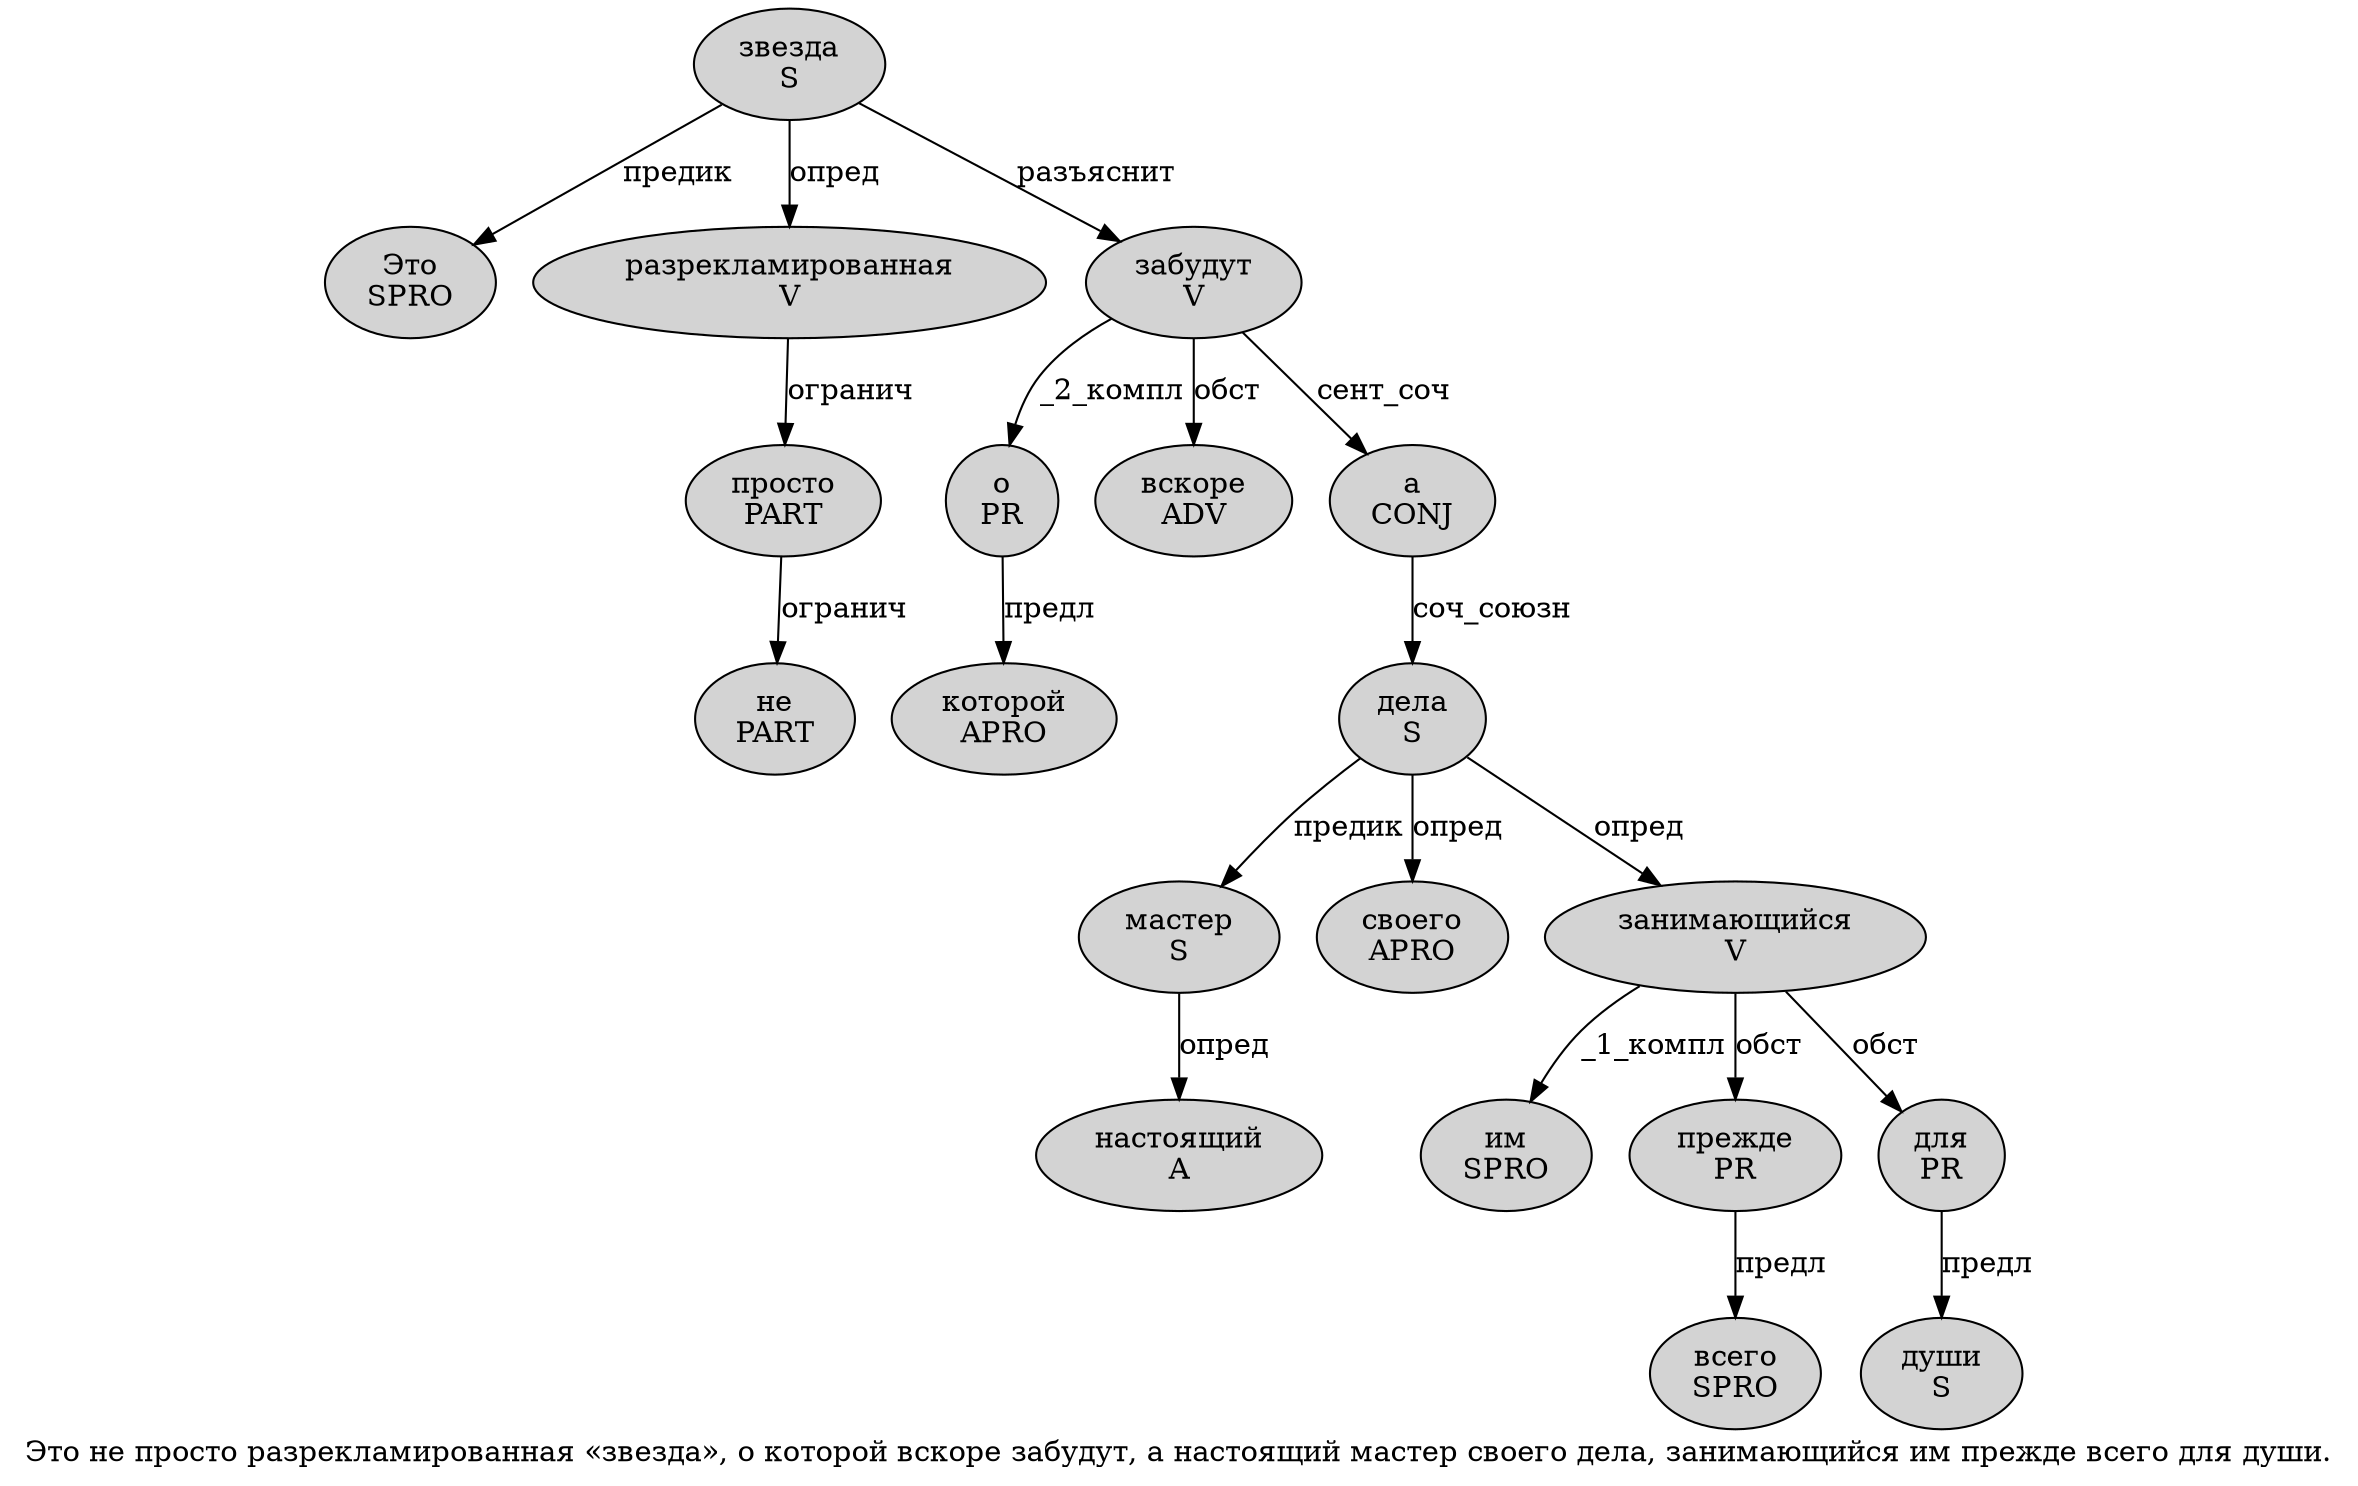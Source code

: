 digraph SENTENCE_977 {
	graph [label="Это не просто разрекламированная «звезда», о которой вскоре забудут, а настоящий мастер своего дела, занимающийся им прежде всего для души."]
	node [style=filled]
		0 [label="Это
SPRO" color="" fillcolor=lightgray penwidth=1 shape=ellipse]
		1 [label="не
PART" color="" fillcolor=lightgray penwidth=1 shape=ellipse]
		2 [label="просто
PART" color="" fillcolor=lightgray penwidth=1 shape=ellipse]
		3 [label="разрекламированная
V" color="" fillcolor=lightgray penwidth=1 shape=ellipse]
		5 [label="звезда
S" color="" fillcolor=lightgray penwidth=1 shape=ellipse]
		8 [label="о
PR" color="" fillcolor=lightgray penwidth=1 shape=ellipse]
		9 [label="которой
APRO" color="" fillcolor=lightgray penwidth=1 shape=ellipse]
		10 [label="вскоре
ADV" color="" fillcolor=lightgray penwidth=1 shape=ellipse]
		11 [label="забудут
V" color="" fillcolor=lightgray penwidth=1 shape=ellipse]
		13 [label="а
CONJ" color="" fillcolor=lightgray penwidth=1 shape=ellipse]
		14 [label="настоящий
A" color="" fillcolor=lightgray penwidth=1 shape=ellipse]
		15 [label="мастер
S" color="" fillcolor=lightgray penwidth=1 shape=ellipse]
		16 [label="своего
APRO" color="" fillcolor=lightgray penwidth=1 shape=ellipse]
		17 [label="дела
S" color="" fillcolor=lightgray penwidth=1 shape=ellipse]
		19 [label="занимающийся
V" color="" fillcolor=lightgray penwidth=1 shape=ellipse]
		20 [label="им
SPRO" color="" fillcolor=lightgray penwidth=1 shape=ellipse]
		21 [label="прежде
PR" color="" fillcolor=lightgray penwidth=1 shape=ellipse]
		22 [label="всего
SPRO" color="" fillcolor=lightgray penwidth=1 shape=ellipse]
		23 [label="для
PR" color="" fillcolor=lightgray penwidth=1 shape=ellipse]
		24 [label="души
S" color="" fillcolor=lightgray penwidth=1 shape=ellipse]
			15 -> 14 [label="опред"]
			17 -> 15 [label="предик"]
			17 -> 16 [label="опред"]
			17 -> 19 [label="опред"]
			23 -> 24 [label="предл"]
			3 -> 2 [label="огранич"]
			8 -> 9 [label="предл"]
			11 -> 8 [label="_2_компл"]
			11 -> 10 [label="обст"]
			11 -> 13 [label="сент_соч"]
			13 -> 17 [label="соч_союзн"]
			5 -> 0 [label="предик"]
			5 -> 3 [label="опред"]
			5 -> 11 [label="разъяснит"]
			19 -> 20 [label="_1_компл"]
			19 -> 21 [label="обст"]
			19 -> 23 [label="обст"]
			21 -> 22 [label="предл"]
			2 -> 1 [label="огранич"]
}